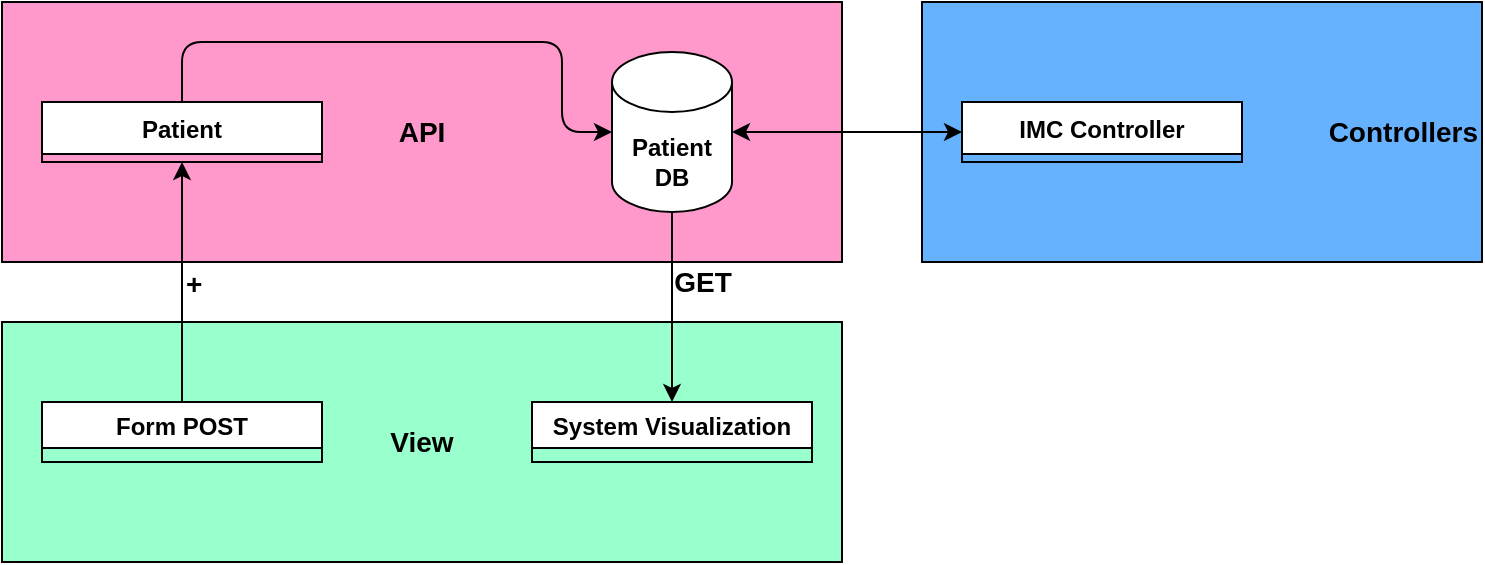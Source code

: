 <mxfile version="14.7.3" type="github"><diagram id="HvCkVQdREnsYFriHHF0h" name="Page-1"><mxGraphModel dx="877" dy="332" grid="1" gridSize="10" guides="1" tooltips="1" connect="1" arrows="1" fold="1" page="1" pageScale="1" pageWidth="850" pageHeight="1100" math="0" shadow="0"><root><mxCell id="0"/><mxCell id="1" parent="0"/><mxCell id="44byhClb4dT1EM-ShNji-29" value="&lt;b&gt;API&lt;/b&gt;" style="rounded=0;whiteSpace=wrap;html=1;labelBackgroundColor=none;fontSize=14;fillColor=#FF99CC;" vertex="1" parent="1"><mxGeometry x="60" y="80" width="420" height="130" as="geometry"/></mxCell><mxCell id="44byhClb4dT1EM-ShNji-28" value="&lt;div&gt;&lt;b&gt;Controllers&lt;/b&gt;&lt;/div&gt;" style="rounded=0;whiteSpace=wrap;html=1;labelBackgroundColor=none;fontSize=14;fillColor=#66B2FF;align=right;" vertex="1" parent="1"><mxGeometry x="520" y="80" width="280" height="130" as="geometry"/></mxCell><mxCell id="44byhClb4dT1EM-ShNji-27" value="&lt;b&gt;View&lt;/b&gt;" style="rounded=0;whiteSpace=wrap;html=1;fontSize=14;labelBackgroundColor=none;fillColor=#99FFCC;" vertex="1" parent="1"><mxGeometry x="60" y="240" width="420" height="120" as="geometry"/></mxCell><mxCell id="zhY6WN9Qo24ib0OlFcsI-1" value="Patient" style="swimlane;fontStyle=1;childLayout=stackLayout;horizontal=1;startSize=26;horizontalStack=0;resizeParent=1;resizeParentMax=0;resizeLast=0;collapsible=1;marginBottom=0;" parent="1" vertex="1"><mxGeometry x="80" y="130" width="140" height="30" as="geometry"/></mxCell><mxCell id="44byhClb4dT1EM-ShNji-2" value="" style="endArrow=classic;html=1;entryX=0;entryY=0.5;entryDx=0;entryDy=0;entryPerimeter=0;" edge="1" parent="1" target="44byhClb4dT1EM-ShNji-1"><mxGeometry width="50" height="50" relative="1" as="geometry"><mxPoint x="150" y="130" as="sourcePoint"/><mxPoint x="440" y="150" as="targetPoint"/><Array as="points"><mxPoint x="150" y="100"/><mxPoint x="250" y="100"/><mxPoint x="340" y="100"/><mxPoint x="340" y="145"/></Array></mxGeometry></mxCell><mxCell id="44byhClb4dT1EM-ShNji-4" value="Form POST" style="swimlane;" vertex="1" parent="1"><mxGeometry x="80" y="280" width="140" height="30" as="geometry"/></mxCell><mxCell id="44byhClb4dT1EM-ShNji-5" value="" style="endArrow=classic;html=1;exitX=0.5;exitY=0;exitDx=0;exitDy=0;entryX=0.5;entryY=1;entryDx=0;entryDy=0;fontStyle=1" edge="1" parent="1" source="44byhClb4dT1EM-ShNji-4" target="zhY6WN9Qo24ib0OlFcsI-1"><mxGeometry width="50" height="50" relative="1" as="geometry"><mxPoint x="390" y="200" as="sourcePoint"/><mxPoint x="440" y="150" as="targetPoint"/></mxGeometry></mxCell><mxCell id="44byhClb4dT1EM-ShNji-8" value="+" style="edgeLabel;html=1;align=left;verticalAlign=middle;resizable=0;points=[];fontStyle=1;fontSize=14;labelPosition=right;verticalLabelPosition=middle;" vertex="1" connectable="0" parent="44byhClb4dT1EM-ShNji-5"><mxGeometry x="-0.528" y="-1" relative="1" as="geometry"><mxPoint x="-1" y="-31" as="offset"/></mxGeometry></mxCell><mxCell id="44byhClb4dT1EM-ShNji-9" value="IMC Controller" style="swimlane;fontStyle=1;childLayout=stackLayout;horizontal=1;startSize=26;horizontalStack=0;resizeParent=1;resizeParentMax=0;resizeLast=0;collapsible=1;marginBottom=0;labelBackgroundColor=none;" vertex="1" parent="1"><mxGeometry x="540" y="130" width="140" height="30" as="geometry"/></mxCell><mxCell id="44byhClb4dT1EM-ShNji-13" value="System Visualization" style="swimlane;" vertex="1" parent="1"><mxGeometry x="325" y="280" width="140" height="30" as="geometry"/></mxCell><mxCell id="44byhClb4dT1EM-ShNji-17" value="" style="group" vertex="1" connectable="0" parent="1"><mxGeometry x="365" y="105" width="60" height="80" as="geometry"/></mxCell><mxCell id="44byhClb4dT1EM-ShNji-1" value="" style="shape=cylinder3;whiteSpace=wrap;html=1;boundedLbl=1;backgroundOutline=1;size=15;" vertex="1" parent="44byhClb4dT1EM-ShNji-17"><mxGeometry width="60" height="80" as="geometry"/></mxCell><mxCell id="44byhClb4dT1EM-ShNji-3" value="&lt;b&gt;Patient&lt;br&gt;DB&lt;/b&gt;" style="text;html=1;strokeColor=none;fillColor=none;align=center;verticalAlign=middle;whiteSpace=wrap;rounded=0;" vertex="1" parent="44byhClb4dT1EM-ShNji-17"><mxGeometry x="10" y="45" width="40" height="20" as="geometry"/></mxCell><mxCell id="44byhClb4dT1EM-ShNji-22" style="edgeStyle=orthogonalEdgeStyle;rounded=0;orthogonalLoop=1;jettySize=auto;html=1;entryX=0.5;entryY=0;entryDx=0;entryDy=0;fontSize=14;exitX=0.5;exitY=1;exitDx=0;exitDy=0;exitPerimeter=0;" edge="1" parent="1" source="44byhClb4dT1EM-ShNji-1" target="44byhClb4dT1EM-ShNji-13"><mxGeometry relative="1" as="geometry"><mxPoint x="395" y="292.5" as="sourcePoint"/></mxGeometry></mxCell><mxCell id="44byhClb4dT1EM-ShNji-24" value="GET" style="edgeLabel;html=1;align=center;verticalAlign=middle;resizable=0;points=[];fontSize=14;fontStyle=1" vertex="1" connectable="0" parent="44byhClb4dT1EM-ShNji-22"><mxGeometry x="0.198" y="-2" relative="1" as="geometry"><mxPoint x="17" y="-22" as="offset"/></mxGeometry></mxCell><mxCell id="44byhClb4dT1EM-ShNji-25" value="" style="endArrow=classic;startArrow=classic;html=1;fontSize=14;exitX=1;exitY=0.5;exitDx=0;exitDy=0;exitPerimeter=0;entryX=0;entryY=0.5;entryDx=0;entryDy=0;" edge="1" parent="1" source="44byhClb4dT1EM-ShNji-1" target="44byhClb4dT1EM-ShNji-9"><mxGeometry width="50" height="50" relative="1" as="geometry"><mxPoint x="440" y="200" as="sourcePoint"/><mxPoint x="490" y="150" as="targetPoint"/></mxGeometry></mxCell></root></mxGraphModel></diagram></mxfile>